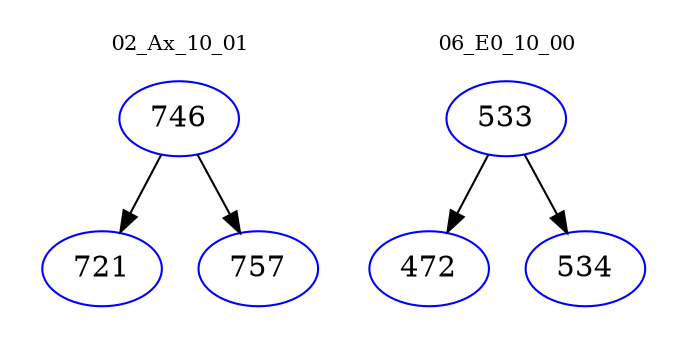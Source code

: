 digraph{
subgraph cluster_0 {
color = white
label = "02_Ax_10_01";
fontsize=10;
T0_746 [label="746", color="blue"]
T0_746 -> T0_721 [color="black"]
T0_721 [label="721", color="blue"]
T0_746 -> T0_757 [color="black"]
T0_757 [label="757", color="blue"]
}
subgraph cluster_1 {
color = white
label = "06_E0_10_00";
fontsize=10;
T1_533 [label="533", color="blue"]
T1_533 -> T1_472 [color="black"]
T1_472 [label="472", color="blue"]
T1_533 -> T1_534 [color="black"]
T1_534 [label="534", color="blue"]
}
}
